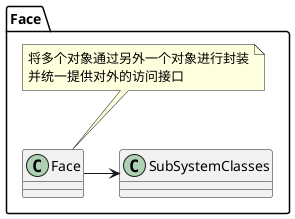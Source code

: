 @startuml
package Face{
    class Face
    note top:将多个对象通过另外一个对象进行封装\n并统一提供对外的访问接口
    class SubSystemClasses

    Face ->SubSystemClasses


}
@enduml